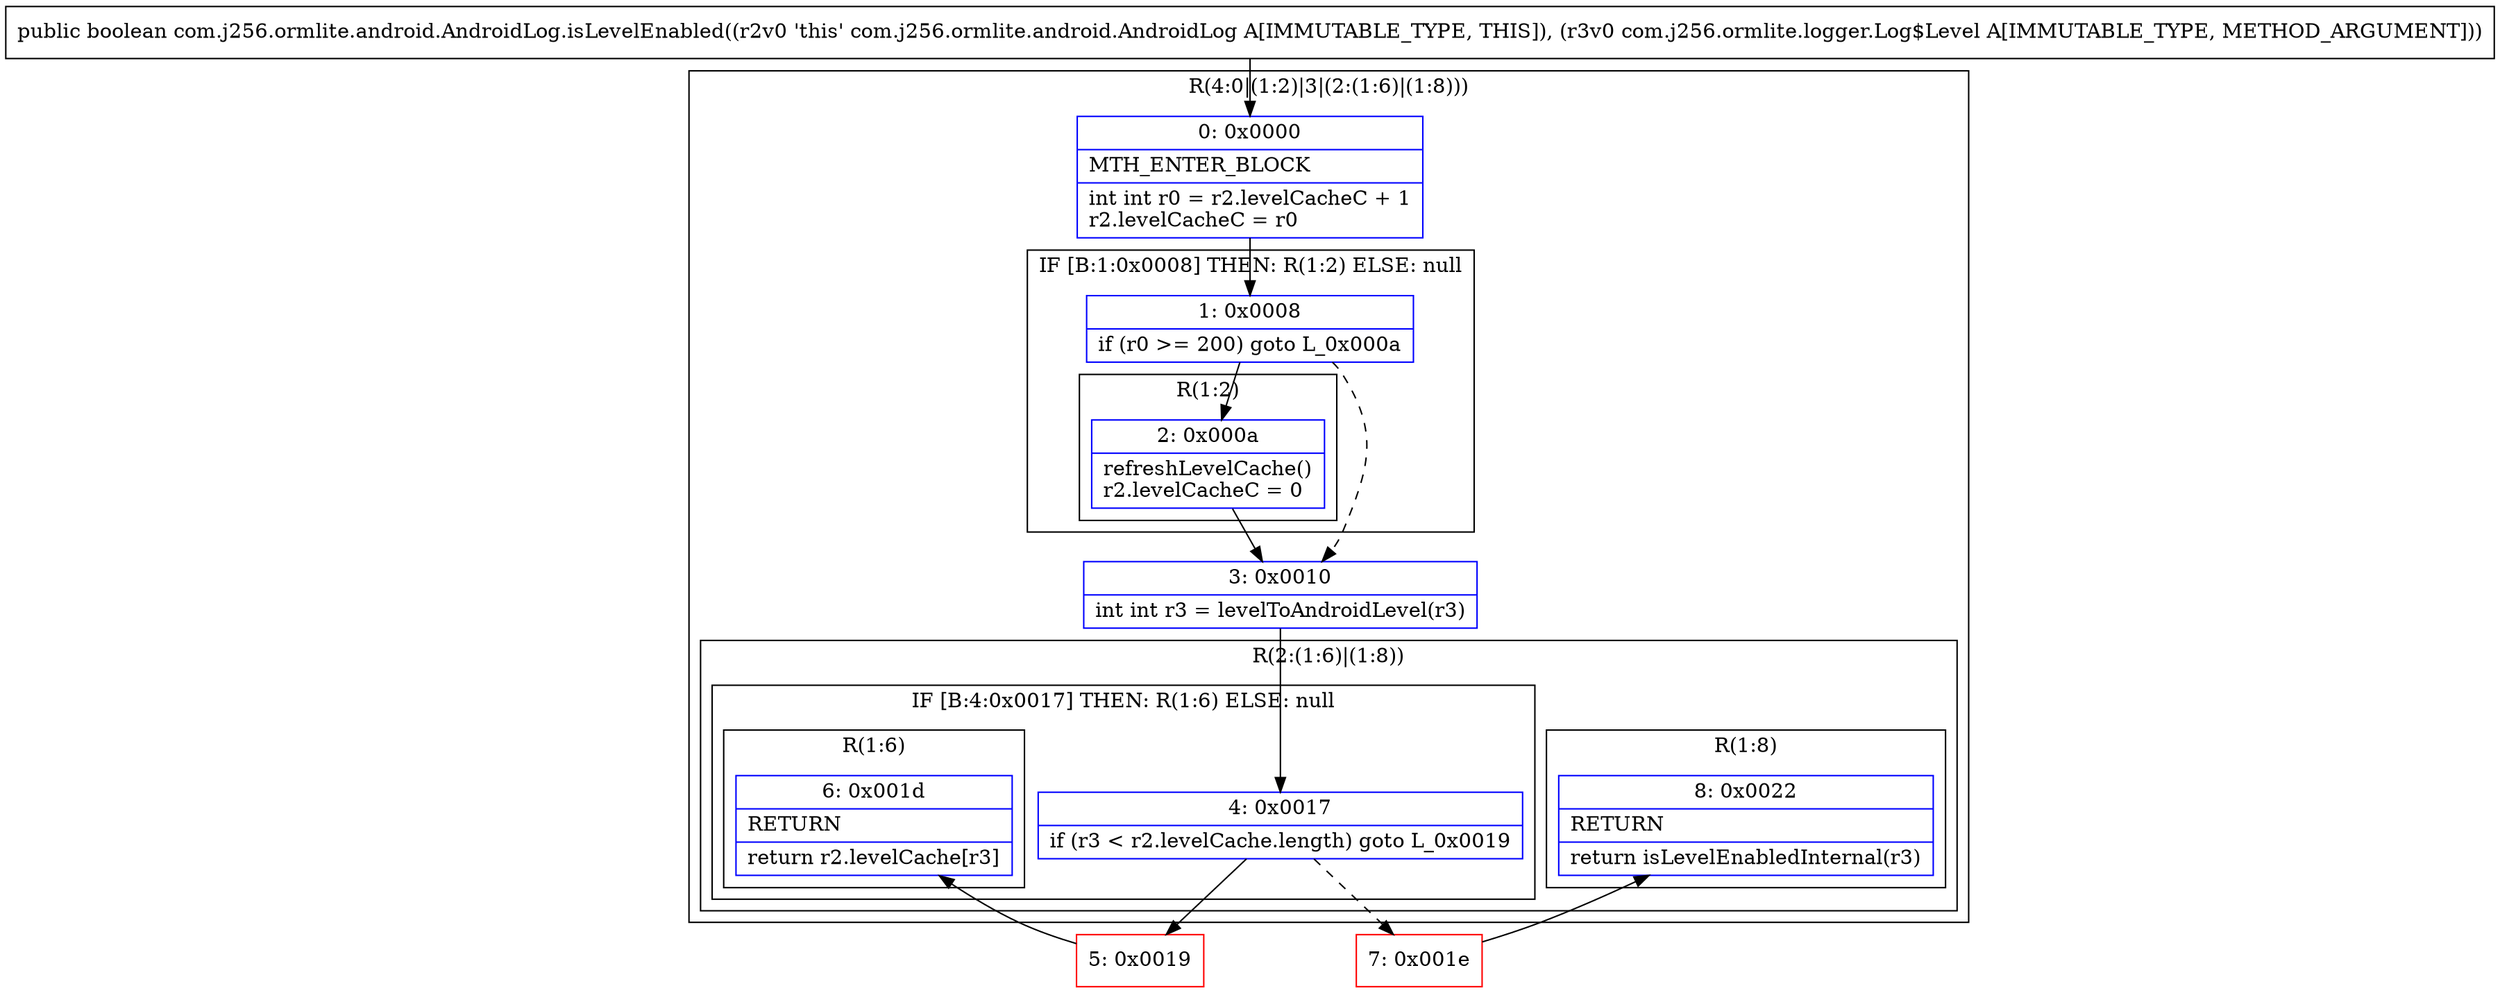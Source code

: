 digraph "CFG forcom.j256.ormlite.android.AndroidLog.isLevelEnabled(Lcom\/j256\/ormlite\/logger\/Log$Level;)Z" {
subgraph cluster_Region_1523363383 {
label = "R(4:0|(1:2)|3|(2:(1:6)|(1:8)))";
node [shape=record,color=blue];
Node_0 [shape=record,label="{0\:\ 0x0000|MTH_ENTER_BLOCK\l|int int r0 = r2.levelCacheC + 1\lr2.levelCacheC = r0\l}"];
subgraph cluster_IfRegion_2068141761 {
label = "IF [B:1:0x0008] THEN: R(1:2) ELSE: null";
node [shape=record,color=blue];
Node_1 [shape=record,label="{1\:\ 0x0008|if (r0 \>= 200) goto L_0x000a\l}"];
subgraph cluster_Region_805384508 {
label = "R(1:2)";
node [shape=record,color=blue];
Node_2 [shape=record,label="{2\:\ 0x000a|refreshLevelCache()\lr2.levelCacheC = 0\l}"];
}
}
Node_3 [shape=record,label="{3\:\ 0x0010|int int r3 = levelToAndroidLevel(r3)\l}"];
subgraph cluster_Region_2075567988 {
label = "R(2:(1:6)|(1:8))";
node [shape=record,color=blue];
subgraph cluster_IfRegion_1266024486 {
label = "IF [B:4:0x0017] THEN: R(1:6) ELSE: null";
node [shape=record,color=blue];
Node_4 [shape=record,label="{4\:\ 0x0017|if (r3 \< r2.levelCache.length) goto L_0x0019\l}"];
subgraph cluster_Region_784541557 {
label = "R(1:6)";
node [shape=record,color=blue];
Node_6 [shape=record,label="{6\:\ 0x001d|RETURN\l|return r2.levelCache[r3]\l}"];
}
}
subgraph cluster_Region_297896332 {
label = "R(1:8)";
node [shape=record,color=blue];
Node_8 [shape=record,label="{8\:\ 0x0022|RETURN\l|return isLevelEnabledInternal(r3)\l}"];
}
}
}
Node_5 [shape=record,color=red,label="{5\:\ 0x0019}"];
Node_7 [shape=record,color=red,label="{7\:\ 0x001e}"];
MethodNode[shape=record,label="{public boolean com.j256.ormlite.android.AndroidLog.isLevelEnabled((r2v0 'this' com.j256.ormlite.android.AndroidLog A[IMMUTABLE_TYPE, THIS]), (r3v0 com.j256.ormlite.logger.Log$Level A[IMMUTABLE_TYPE, METHOD_ARGUMENT])) }"];
MethodNode -> Node_0;
Node_0 -> Node_1;
Node_1 -> Node_2;
Node_1 -> Node_3[style=dashed];
Node_2 -> Node_3;
Node_3 -> Node_4;
Node_4 -> Node_5;
Node_4 -> Node_7[style=dashed];
Node_5 -> Node_6;
Node_7 -> Node_8;
}

